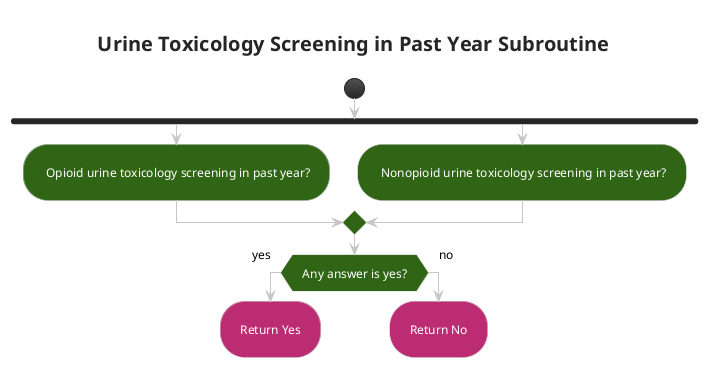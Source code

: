 @startuml subroutine_uds_past_year
!theme carbon-gray
skinparam ActivityBackgroundColor #306516
<style>
activityDiagram {
 FontColor white
 RoundCorner 50
 arrow {
  FontColor: Black
 }
 diamond {
  BackgroundColor #306516
 }
}
</style>
title Urine Toxicology Screening in Past Year Subroutine
start
fork
: Opioid urine toxicology screening in past year?;
fork again
: Nonopioid urine toxicology screening in past year?;
end merge
if (Any answer is yes?) then (yes)
#BC2C73:Return Yes;
kill
else (no)
#BC2C73:Return No;
kill
@enduml